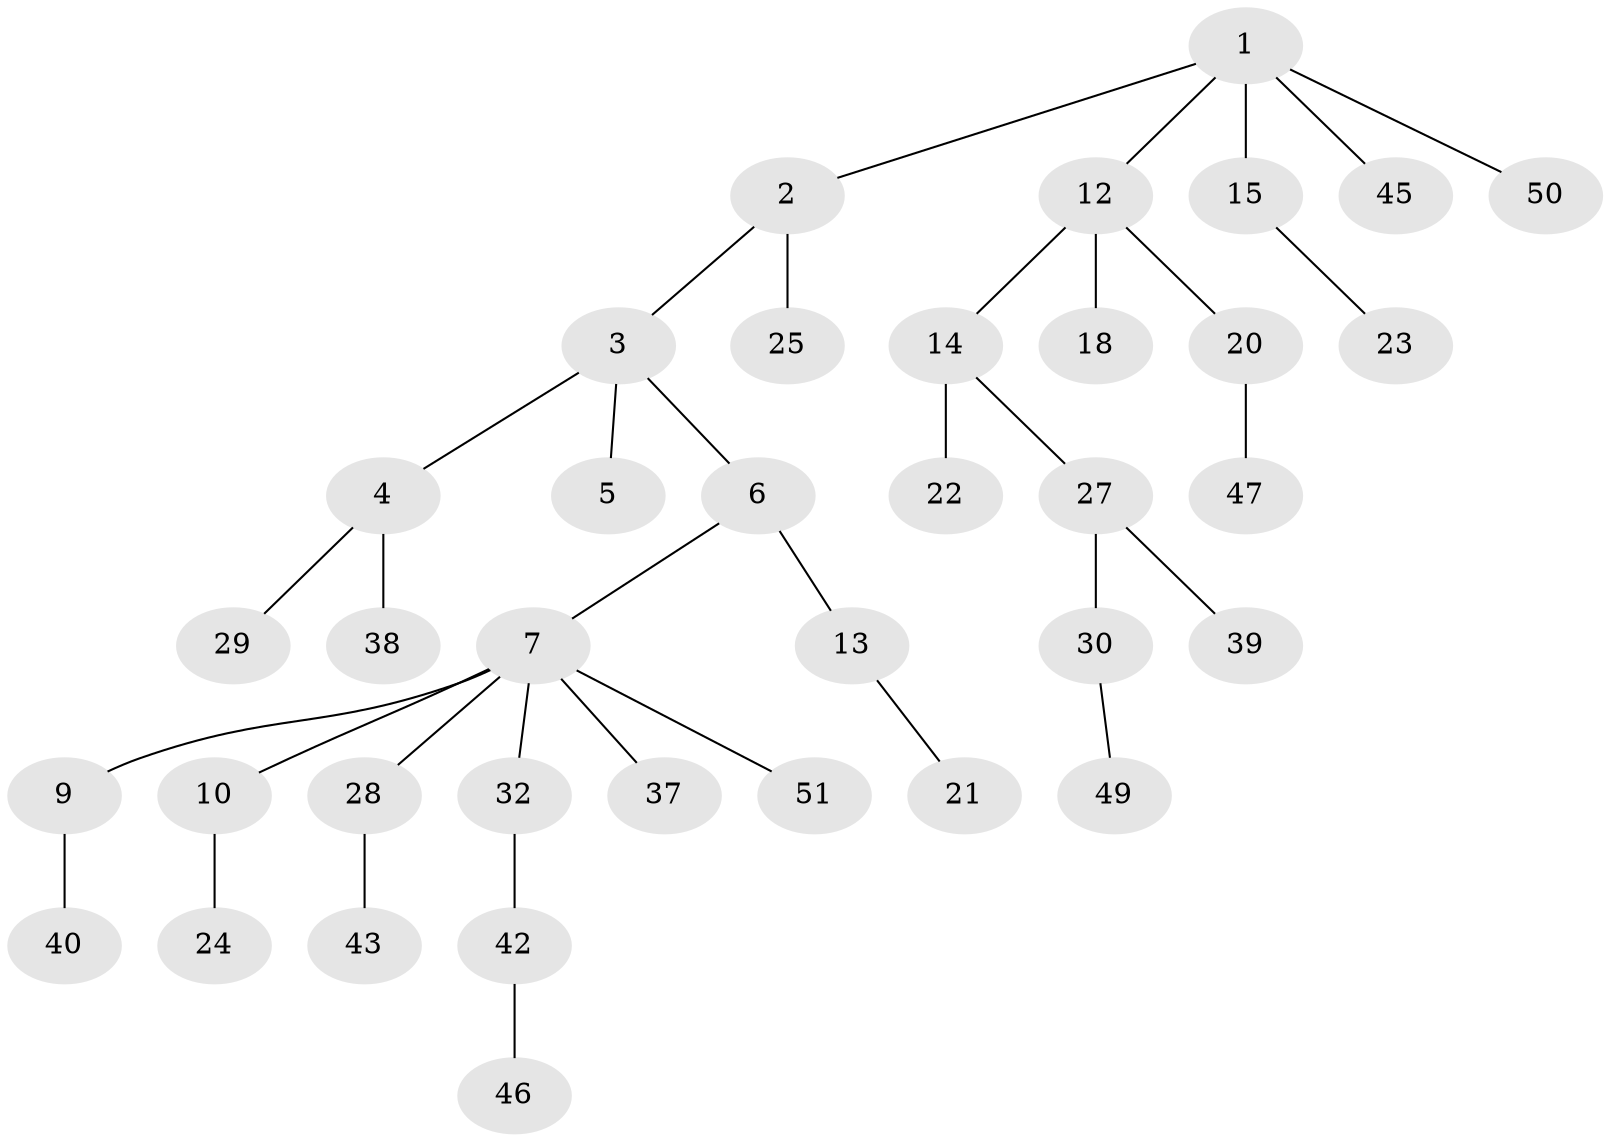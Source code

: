 // original degree distribution, {5: 0.03773584905660377, 3: 0.18867924528301888, 4: 0.05660377358490566, 1: 0.4528301886792453, 2: 0.2641509433962264}
// Generated by graph-tools (version 1.1) at 2025/19/03/04/25 18:19:25]
// undirected, 37 vertices, 36 edges
graph export_dot {
graph [start="1"]
  node [color=gray90,style=filled];
  1;
  2;
  3;
  4 [super="+19+16"];
  5;
  6;
  7 [super="+31+8"];
  9 [super="+35"];
  10;
  12;
  13;
  14;
  15 [super="+34+17"];
  18 [super="+52"];
  20;
  21;
  22 [super="+44"];
  23 [super="+36"];
  24;
  25;
  27;
  28;
  29;
  30;
  32 [super="+53"];
  37;
  38;
  39;
  40;
  42;
  43;
  45;
  46;
  47;
  49;
  50;
  51;
  1 -- 2;
  1 -- 12;
  1 -- 15;
  1 -- 45;
  1 -- 50;
  2 -- 3;
  2 -- 25;
  3 -- 4;
  3 -- 5;
  3 -- 6;
  4 -- 29;
  4 -- 38;
  6 -- 7;
  6 -- 13;
  7 -- 9;
  7 -- 51;
  7 -- 32;
  7 -- 10;
  7 -- 28;
  7 -- 37;
  9 -- 40;
  10 -- 24;
  12 -- 14;
  12 -- 18;
  12 -- 20;
  13 -- 21;
  14 -- 22;
  14 -- 27;
  15 -- 23;
  20 -- 47;
  27 -- 30;
  27 -- 39;
  28 -- 43;
  30 -- 49;
  32 -- 42;
  42 -- 46;
}
